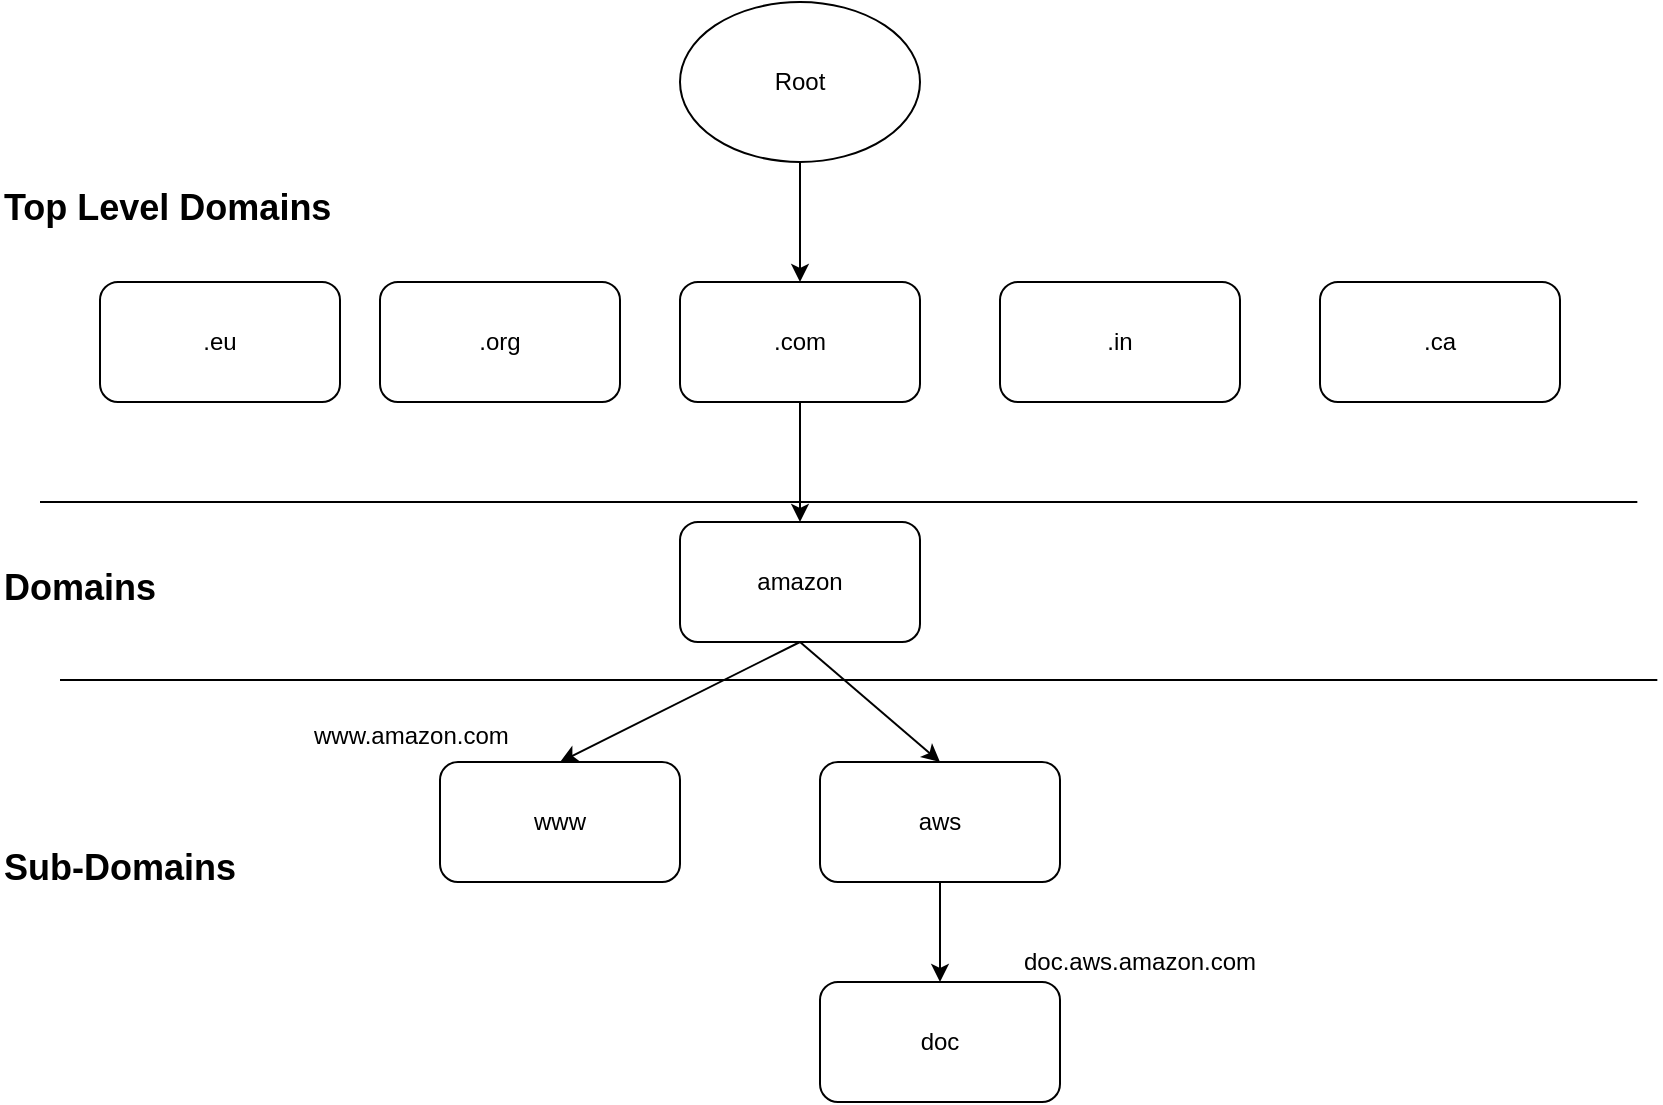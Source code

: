 <mxfile version="11.0.7" type="github"><diagram id="OxP1FUknH83p7yFiQxQz" name="Page-1"><mxGraphModel dx="1517" dy="673" grid="1" gridSize="10" guides="1" tooltips="1" connect="1" arrows="1" fold="1" page="0" pageScale="1" pageWidth="850" pageHeight="1100" math="0" shadow="0"><root><mxCell id="0"/><mxCell id="1" parent="0"/><mxCell id="R0shCzCxSthG2S88EKen-14" style="edgeStyle=orthogonalEdgeStyle;rounded=0;orthogonalLoop=1;jettySize=auto;html=1;exitX=0.5;exitY=1;exitDx=0;exitDy=0;entryX=0.5;entryY=0;entryDx=0;entryDy=0;" edge="1" parent="1" source="R0shCzCxSthG2S88EKen-1" target="R0shCzCxSthG2S88EKen-8"><mxGeometry relative="1" as="geometry"/></mxCell><mxCell id="R0shCzCxSthG2S88EKen-1" value=".com" style="rounded=1;whiteSpace=wrap;html=1;" vertex="1" parent="1"><mxGeometry x="340" y="160" width="120" height="60" as="geometry"/></mxCell><mxCell id="R0shCzCxSthG2S88EKen-13" style="edgeStyle=orthogonalEdgeStyle;rounded=0;orthogonalLoop=1;jettySize=auto;html=1;exitX=0.5;exitY=1;exitDx=0;exitDy=0;entryX=0.5;entryY=0;entryDx=0;entryDy=0;" edge="1" parent="1" source="R0shCzCxSthG2S88EKen-2" target="R0shCzCxSthG2S88EKen-1"><mxGeometry relative="1" as="geometry"/></mxCell><mxCell id="R0shCzCxSthG2S88EKen-2" value="Root" style="ellipse;whiteSpace=wrap;html=1;" vertex="1" parent="1"><mxGeometry x="340" y="20" width="120" height="80" as="geometry"/></mxCell><mxCell id="R0shCzCxSthG2S88EKen-3" value=".org" style="rounded=1;whiteSpace=wrap;html=1;" vertex="1" parent="1"><mxGeometry x="190" y="160" width="120" height="60" as="geometry"/></mxCell><mxCell id="R0shCzCxSthG2S88EKen-4" value=".eu" style="rounded=1;whiteSpace=wrap;html=1;" vertex="1" parent="1"><mxGeometry x="50" y="160" width="120" height="60" as="geometry"/></mxCell><mxCell id="R0shCzCxSthG2S88EKen-5" value=".in" style="rounded=1;whiteSpace=wrap;html=1;" vertex="1" parent="1"><mxGeometry x="500" y="160" width="120" height="60" as="geometry"/></mxCell><mxCell id="R0shCzCxSthG2S88EKen-6" value=".ca" style="rounded=1;whiteSpace=wrap;html=1;" vertex="1" parent="1"><mxGeometry x="660" y="160" width="120" height="60" as="geometry"/></mxCell><mxCell id="R0shCzCxSthG2S88EKen-15" style="rounded=0;orthogonalLoop=1;jettySize=auto;html=1;exitX=0.5;exitY=1;exitDx=0;exitDy=0;entryX=0.5;entryY=0;entryDx=0;entryDy=0;" edge="1" parent="1" source="R0shCzCxSthG2S88EKen-8" target="R0shCzCxSthG2S88EKen-9"><mxGeometry relative="1" as="geometry"/></mxCell><mxCell id="R0shCzCxSthG2S88EKen-17" style="edgeStyle=none;rounded=0;orthogonalLoop=1;jettySize=auto;html=1;exitX=0.5;exitY=1;exitDx=0;exitDy=0;entryX=0.5;entryY=0;entryDx=0;entryDy=0;" edge="1" parent="1" source="R0shCzCxSthG2S88EKen-8" target="R0shCzCxSthG2S88EKen-10"><mxGeometry relative="1" as="geometry"/></mxCell><mxCell id="R0shCzCxSthG2S88EKen-8" value="amazon" style="rounded=1;whiteSpace=wrap;html=1;" vertex="1" parent="1"><mxGeometry x="340" y="280" width="120" height="60" as="geometry"/></mxCell><mxCell id="R0shCzCxSthG2S88EKen-9" value="www" style="rounded=1;whiteSpace=wrap;html=1;" vertex="1" parent="1"><mxGeometry x="220" y="400" width="120" height="60" as="geometry"/></mxCell><mxCell id="R0shCzCxSthG2S88EKen-18" style="edgeStyle=none;rounded=0;orthogonalLoop=1;jettySize=auto;html=1;exitX=0.5;exitY=1;exitDx=0;exitDy=0;entryX=0.5;entryY=0;entryDx=0;entryDy=0;" edge="1" parent="1" source="R0shCzCxSthG2S88EKen-10" target="R0shCzCxSthG2S88EKen-11"><mxGeometry relative="1" as="geometry"/></mxCell><mxCell id="R0shCzCxSthG2S88EKen-10" value="aws" style="rounded=1;whiteSpace=wrap;html=1;" vertex="1" parent="1"><mxGeometry x="410" y="400" width="120" height="60" as="geometry"/></mxCell><mxCell id="R0shCzCxSthG2S88EKen-11" value="doc" style="rounded=1;whiteSpace=wrap;html=1;" vertex="1" parent="1"><mxGeometry x="410" y="510" width="120" height="60" as="geometry"/></mxCell><mxCell id="R0shCzCxSthG2S88EKen-16" value="www.amazon.com" style="text;html=1;resizable=0;points=[];autosize=1;align=left;verticalAlign=top;spacingTop=-4;" vertex="1" parent="1"><mxGeometry x="155" y="377" width="110" height="20" as="geometry"/></mxCell><mxCell id="R0shCzCxSthG2S88EKen-19" value="doc.aws.amazon.com" style="text;html=1;resizable=0;points=[];autosize=1;align=left;verticalAlign=top;spacingTop=-4;" vertex="1" parent="1"><mxGeometry x="510" y="490" width="130" height="20" as="geometry"/></mxCell><mxCell id="R0shCzCxSthG2S88EKen-20" value="" style="endArrow=none;html=1;" edge="1" parent="1"><mxGeometry width="50" height="50" relative="1" as="geometry"><mxPoint x="20" y="270" as="sourcePoint"/><mxPoint x="818.667" y="270" as="targetPoint"/></mxGeometry></mxCell><mxCell id="R0shCzCxSthG2S88EKen-21" value="" style="endArrow=none;html=1;" edge="1" parent="1"><mxGeometry width="50" height="50" relative="1" as="geometry"><mxPoint x="30" y="359" as="sourcePoint"/><mxPoint x="828.667" y="359" as="targetPoint"/></mxGeometry></mxCell><mxCell id="R0shCzCxSthG2S88EKen-22" value="Top Level Domains&amp;nbsp;" style="text;html=1;resizable=0;points=[];autosize=1;align=left;verticalAlign=top;spacingTop=-4;strokeWidth=12;fontSize=18;fontStyle=1" vertex="1" parent="1"><mxGeometry y="110" width="120" height="20" as="geometry"/></mxCell><mxCell id="R0shCzCxSthG2S88EKen-23" value="Domains" style="text;html=1;resizable=0;points=[];autosize=1;align=left;verticalAlign=top;spacingTop=-4;fontSize=18;fontStyle=1" vertex="1" parent="1"><mxGeometry y="300" width="60" height="20" as="geometry"/></mxCell><mxCell id="R0shCzCxSthG2S88EKen-24" value="Sub-Domains" style="text;html=1;resizable=0;points=[];autosize=1;align=left;verticalAlign=top;spacingTop=-4;fontSize=18;fontStyle=1" vertex="1" parent="1"><mxGeometry y="440" width="90" height="20" as="geometry"/></mxCell></root></mxGraphModel></diagram></mxfile>